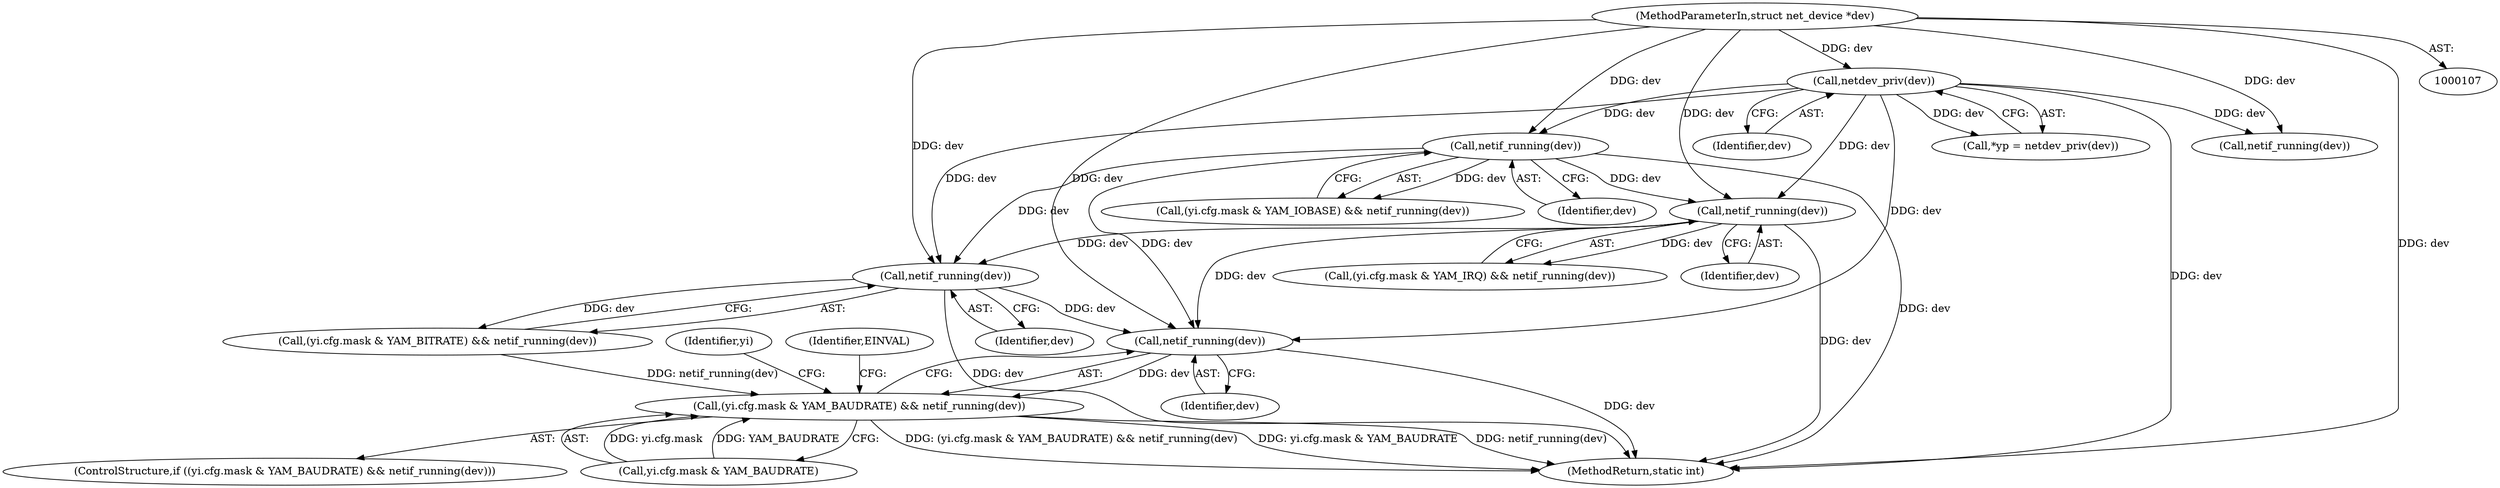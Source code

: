 digraph "0_linux_8e3fbf870481eb53b2d3a322d1fc395ad8b367ed@pointer" {
"1000289" [label="(Call,netif_running(dev))"];
"1000247" [label="(Call,netif_running(dev))"];
"1000115" [label="(Call,netdev_priv(dev))"];
"1000108" [label="(MethodParameterIn,struct net_device *dev)"];
"1000275" [label="(Call,netif_running(dev))"];
"1000261" [label="(Call,netif_running(dev))"];
"1000281" [label="(Call,(yi.cfg.mask & YAM_BAUDRATE) && netif_running(dev))"];
"1000293" [label="(Identifier,EINVAL)"];
"1000239" [label="(Call,(yi.cfg.mask & YAM_IOBASE) && netif_running(dev))"];
"1000280" [label="(ControlStructure,if ((yi.cfg.mask & YAM_BAUDRATE) && netif_running(dev)))"];
"1000248" [label="(Identifier,dev)"];
"1000261" [label="(Call,netif_running(dev))"];
"1000276" [label="(Identifier,dev)"];
"1000108" [label="(MethodParameterIn,struct net_device *dev)"];
"1000262" [label="(Identifier,dev)"];
"1000289" [label="(Call,netif_running(dev))"];
"1000113" [label="(Call,*yp = netdev_priv(dev))"];
"1000290" [label="(Identifier,dev)"];
"1000282" [label="(Call,yi.cfg.mask & YAM_BAUDRATE)"];
"1000267" [label="(Call,(yi.cfg.mask & YAM_BITRATE) && netif_running(dev))"];
"1000115" [label="(Call,netdev_priv(dev))"];
"1000253" [label="(Call,(yi.cfg.mask & YAM_IRQ) && netif_running(dev))"];
"1000724" [label="(MethodReturn,static int)"];
"1000275" [label="(Call,netif_running(dev))"];
"1000116" [label="(Identifier,dev)"];
"1000298" [label="(Identifier,yi)"];
"1000281" [label="(Call,(yi.cfg.mask & YAM_BAUDRATE) && netif_running(dev))"];
"1000247" [label="(Call,netif_running(dev))"];
"1000164" [label="(Call,netif_running(dev))"];
"1000289" -> "1000281"  [label="AST: "];
"1000289" -> "1000290"  [label="CFG: "];
"1000290" -> "1000289"  [label="AST: "];
"1000281" -> "1000289"  [label="CFG: "];
"1000289" -> "1000724"  [label="DDG: dev"];
"1000289" -> "1000281"  [label="DDG: dev"];
"1000247" -> "1000289"  [label="DDG: dev"];
"1000275" -> "1000289"  [label="DDG: dev"];
"1000261" -> "1000289"  [label="DDG: dev"];
"1000115" -> "1000289"  [label="DDG: dev"];
"1000108" -> "1000289"  [label="DDG: dev"];
"1000247" -> "1000239"  [label="AST: "];
"1000247" -> "1000248"  [label="CFG: "];
"1000248" -> "1000247"  [label="AST: "];
"1000239" -> "1000247"  [label="CFG: "];
"1000247" -> "1000724"  [label="DDG: dev"];
"1000247" -> "1000239"  [label="DDG: dev"];
"1000115" -> "1000247"  [label="DDG: dev"];
"1000108" -> "1000247"  [label="DDG: dev"];
"1000247" -> "1000261"  [label="DDG: dev"];
"1000247" -> "1000275"  [label="DDG: dev"];
"1000115" -> "1000113"  [label="AST: "];
"1000115" -> "1000116"  [label="CFG: "];
"1000116" -> "1000115"  [label="AST: "];
"1000113" -> "1000115"  [label="CFG: "];
"1000115" -> "1000724"  [label="DDG: dev"];
"1000115" -> "1000113"  [label="DDG: dev"];
"1000108" -> "1000115"  [label="DDG: dev"];
"1000115" -> "1000164"  [label="DDG: dev"];
"1000115" -> "1000261"  [label="DDG: dev"];
"1000115" -> "1000275"  [label="DDG: dev"];
"1000108" -> "1000107"  [label="AST: "];
"1000108" -> "1000724"  [label="DDG: dev"];
"1000108" -> "1000164"  [label="DDG: dev"];
"1000108" -> "1000261"  [label="DDG: dev"];
"1000108" -> "1000275"  [label="DDG: dev"];
"1000275" -> "1000267"  [label="AST: "];
"1000275" -> "1000276"  [label="CFG: "];
"1000276" -> "1000275"  [label="AST: "];
"1000267" -> "1000275"  [label="CFG: "];
"1000275" -> "1000724"  [label="DDG: dev"];
"1000275" -> "1000267"  [label="DDG: dev"];
"1000261" -> "1000275"  [label="DDG: dev"];
"1000261" -> "1000253"  [label="AST: "];
"1000261" -> "1000262"  [label="CFG: "];
"1000262" -> "1000261"  [label="AST: "];
"1000253" -> "1000261"  [label="CFG: "];
"1000261" -> "1000724"  [label="DDG: dev"];
"1000261" -> "1000253"  [label="DDG: dev"];
"1000281" -> "1000280"  [label="AST: "];
"1000281" -> "1000282"  [label="CFG: "];
"1000282" -> "1000281"  [label="AST: "];
"1000293" -> "1000281"  [label="CFG: "];
"1000298" -> "1000281"  [label="CFG: "];
"1000281" -> "1000724"  [label="DDG: yi.cfg.mask & YAM_BAUDRATE"];
"1000281" -> "1000724"  [label="DDG: netif_running(dev)"];
"1000281" -> "1000724"  [label="DDG: (yi.cfg.mask & YAM_BAUDRATE) && netif_running(dev)"];
"1000282" -> "1000281"  [label="DDG: yi.cfg.mask"];
"1000282" -> "1000281"  [label="DDG: YAM_BAUDRATE"];
"1000267" -> "1000281"  [label="DDG: netif_running(dev)"];
}
